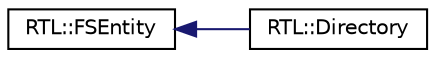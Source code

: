 digraph "Иерархия классов. Графический вид."
{
  edge [fontname="Helvetica",fontsize="10",labelfontname="Helvetica",labelfontsize="10"];
  node [fontname="Helvetica",fontsize="10",shape=record];
  rankdir="LR";
  Node0 [label="RTL::FSEntity",height=0.2,width=0.4,color="black", fillcolor="white", style="filled",URL="$classRTL_1_1FSEntity.html"];
  Node0 -> Node1 [dir="back",color="midnightblue",fontsize="10",style="solid",fontname="Helvetica"];
  Node1 [label="RTL::Directory",height=0.2,width=0.4,color="black", fillcolor="white", style="filled",URL="$classRTL_1_1Directory.html",tooltip="Red Template Library Directory class. "];
}
